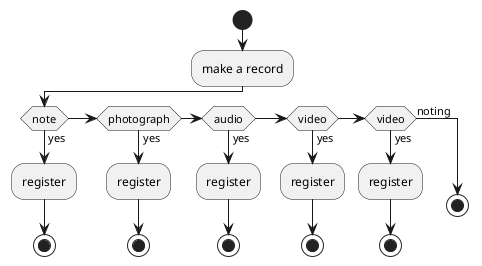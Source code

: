 @startuml meusys
start
:make a record;
if (note) then (yes)
  :register;
  stop
elseif (photograph) then (yes)
  :register;
  stop
elseif (audio) then (yes)
  :register;
  stop
elseif (video) then (yes)
  :register;
  stop
elseif (video) then (yes)
  :register;
  stop
else (noting)
  stop
endif
@enduml